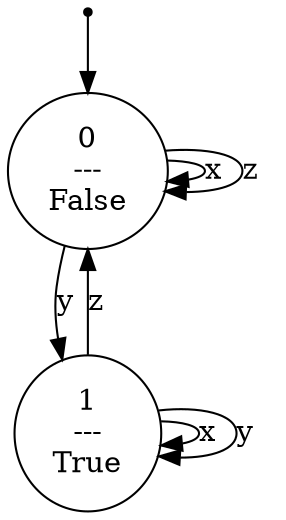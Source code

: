 digraph G {
0 [label="", shape=point];
0 -> 1;
1 [label="0\n---\nFalse"];
1 -> 1  [label=x];
1 -> 1  [label=z];
1 -> 2  [label=y];
2 [label="1\n---\nTrue"];
2 -> 2  [label=x];
2 -> 1  [label=z];
2 -> 2  [label=y];
}
